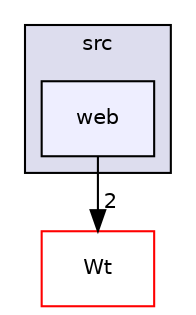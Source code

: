 digraph "wt-4.8.2/src/web" {
  compound=true
  node [ fontsize="10", fontname="Helvetica"];
  edge [ labelfontsize="10", labelfontname="Helvetica"];
  subgraph clusterdir_8c2075826d83665da24477cf5d507b72 {
    graph [ bgcolor="#ddddee", pencolor="black", label="src" fontname="Helvetica", fontsize="10", URL="dir_8c2075826d83665da24477cf5d507b72.html"]
  dir_39ed01688a08e7b16f9c2f3a4938baf1 [shape=box, label="web", style="filled", fillcolor="#eeeeff", pencolor="black", URL="dir_39ed01688a08e7b16f9c2f3a4938baf1.html"];
  }
  dir_337db307c9caeb6ff0c2e11f76ae9636 [shape=box label="Wt" fillcolor="white" style="filled" color="red" URL="dir_337db307c9caeb6ff0c2e11f76ae9636.html"];
  dir_39ed01688a08e7b16f9c2f3a4938baf1->dir_337db307c9caeb6ff0c2e11f76ae9636 [headlabel="2", labeldistance=1.5 headhref="dir_000284_000008.html"];
}

